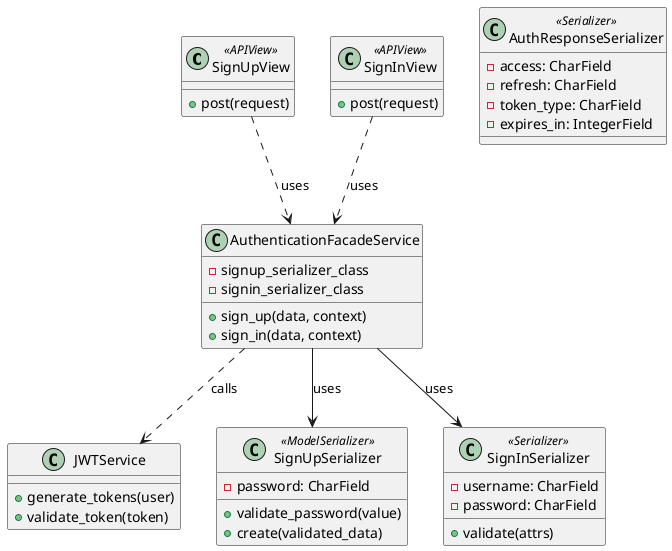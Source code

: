 @startuml

' Django Views
class SignUpView <<APIView>> {
    +post(request)
}
class SignInView <<APIView>> {
    +post(request)
}
SignUpView ..> AuthenticationFacadeService : uses
SignInView ..> AuthenticationFacadeService : uses

' Services
class JWTService {
    +generate_tokens(user)
    +validate_token(token)
}
class AuthenticationFacadeService {
    -signup_serializer_class
    -signin_serializer_class
    +sign_up(data, context)
    +sign_in(data, context)
}
AuthenticationFacadeService ..> JWTService : calls
AuthenticationFacadeService --> SignUpSerializer : uses
AuthenticationFacadeService --> SignInSerializer : uses

' Serializers
class SignUpSerializer <<ModelSerializer>> {
    -password: CharField
    +validate_password(value)
    +create(validated_data)
}
class SignInSerializer <<Serializer>> {
    -username: CharField
    -password: CharField
    +validate(attrs)
}
class AuthResponseSerializer <<Serializer>> {
    -access: CharField
    -refresh: CharField
    -token_type: CharField
    -expires_in: IntegerField
}

@enduml
